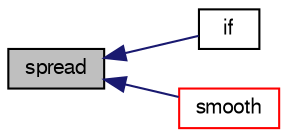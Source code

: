 digraph "spread"
{
  bgcolor="transparent";
  edge [fontname="FreeSans",fontsize="10",labelfontname="FreeSans",labelfontsize="10"];
  node [fontname="FreeSans",fontsize="10",shape=record];
  rankdir="LR";
  Node20238 [label="spread",height=0.2,width=0.4,color="black", fillcolor="grey75", style="filled", fontcolor="black"];
  Node20238 -> Node20239 [dir="back",color="midnightblue",fontsize="10",style="solid",fontname="FreeSans"];
  Node20239 [label="if",height=0.2,width=0.4,color="black",URL="$a38441.html#a75c6a57dd63841e1ed00e5cc88efccae"];
  Node20238 -> Node20240 [dir="back",color="midnightblue",fontsize="10",style="solid",fontname="FreeSans"];
  Node20240 [label="smooth",height=0.2,width=0.4,color="red",URL="$a21134.html#a417a555eb3108fd8d6c41c0aec39a633"];
}
